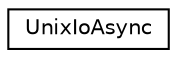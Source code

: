digraph "Graphical Class Hierarchy"
{
 // LATEX_PDF_SIZE
  edge [fontname="Helvetica",fontsize="10",labelfontname="Helvetica",labelfontsize="10"];
  node [fontname="Helvetica",fontsize="10",shape=record];
  rankdir="LR";
  Node0 [label="UnixIoAsync",height=0.2,width=0.4,color="black", fillcolor="white", style="filled",URL="$classUnixIoAsync.html",tooltip=" "];
}
